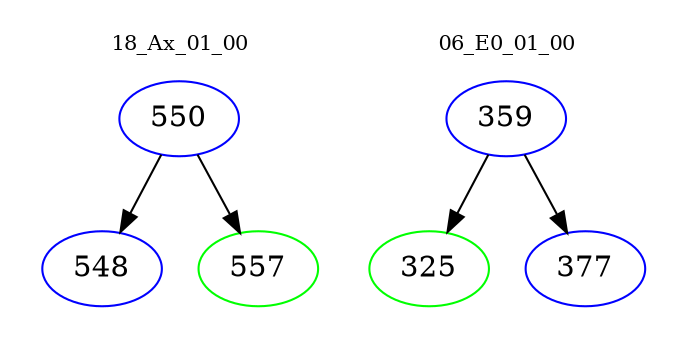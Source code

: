 digraph{
subgraph cluster_0 {
color = white
label = "18_Ax_01_00";
fontsize=10;
T0_550 [label="550", color="blue"]
T0_550 -> T0_548 [color="black"]
T0_548 [label="548", color="blue"]
T0_550 -> T0_557 [color="black"]
T0_557 [label="557", color="green"]
}
subgraph cluster_1 {
color = white
label = "06_E0_01_00";
fontsize=10;
T1_359 [label="359", color="blue"]
T1_359 -> T1_325 [color="black"]
T1_325 [label="325", color="green"]
T1_359 -> T1_377 [color="black"]
T1_377 [label="377", color="blue"]
}
}
